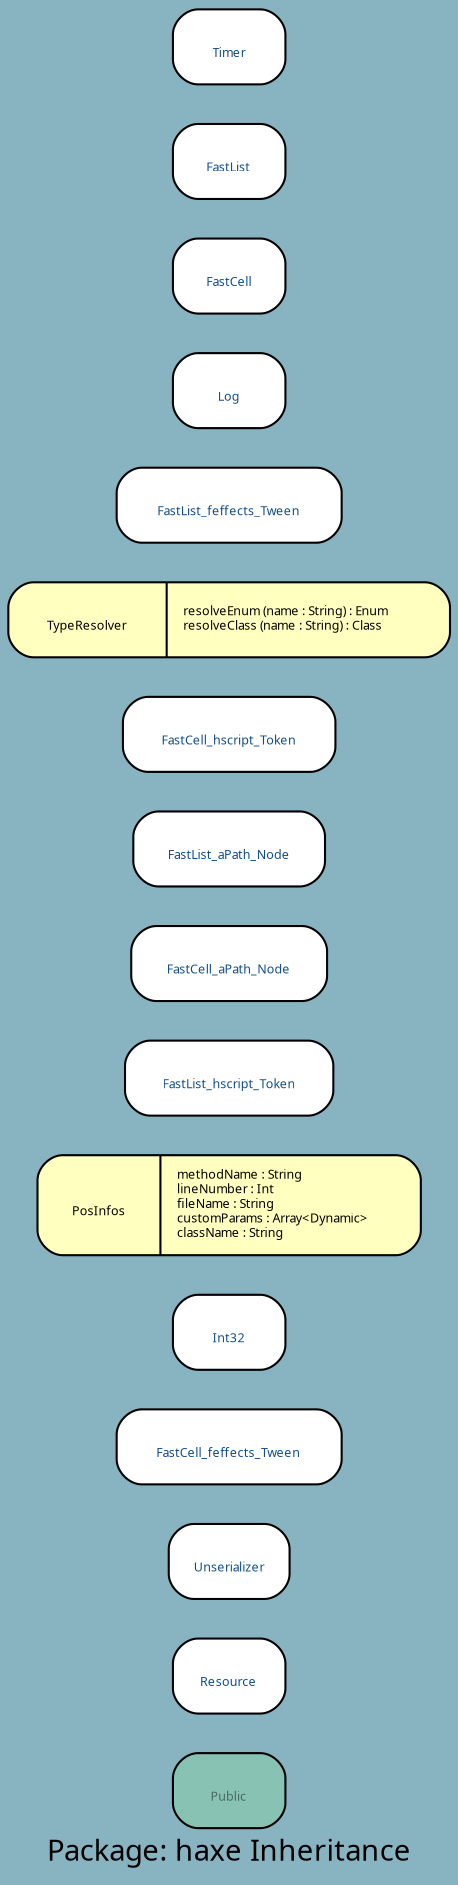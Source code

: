 digraph uml {
	graph [label="Package: haxe Inheritance", ratio=compress, rankdir=RL, smoothing=avg_dist, overlap=compress, packMode="graph", labelloc=c, fontname="DejaVu Sans Condenesed", fontsize=14, bgcolor="#88B3C1", fontcolor=black];
	node [label="\N", style="rounded,filled", fillcolor="#96c288", fontcolor="#104E8B", fontname="FFF Harmony", fontsize=6, shape=record, color=black];
	edge [fontname=Sans, fontsize=8, minlen="1.2", color=black, fontcolor=black];
	graph [lp="107,12",
		bb="0,0,214,883"];
	"haxe.Public" [label="{\nPublic}", fillcolor="#88c2b3", fontcolor="#496962", URL="../types/haxe/Public.html", tooltip="\nPublic", portPos=w, pos="107,43", rects="80,25,134,61", width="0.75", height="0.50"];
	"haxe.Resource" [label="{\nResource}", fillcolor=white, URL="../types/haxe/Resource.html", tooltip="\nResource", portPos=w, pos="107,97", rects="80,79,134,115", width="0.75", height="0.50"];
	"haxe.Unserializer" [label="{\nUnserializer}", fillcolor=white, URL="../types/haxe/Unserializer.html", tooltip="\nUnserializer", portPos=w, pos="107,151", rects="78,133,137,169", width="0.81", height="0.50"];
	"haxe.FastCell_feffects_Tween" [label="{\nFastCell_feffects_Tween}", fillcolor=white, URL="../types/haxe/FastCell_feffects_Tween.html", tooltip="\nFastCell_feffects_Tween", portPos=w, pos="107,205", rects="53,187,162,223", width="1.50", height="0.50"];
	"haxe.Int32" [label="{\nInt32}", fillcolor=white, URL="../types/haxe/Int32.html", tooltip="\nInt32", portPos=w, pos="107,259", rects="80,241,134,277", width="0.75", height="0.50"];
	"haxe.PosInfos" [label="{\nPosInfos|methodName : String\llineNumber : Int\lfileName : String\lcustomParams : Array\<Dynamic\>\lclassName : String\l}", fillcolor="#ffffbf", fontcolor=black, pos="107,319", rects="15,295,63,343 63,295,199,343", width="2.56", height="0.67"];
	"haxe.FastList_hscript_Token" [label="{\nFastList_hscript_Token}", fillcolor=white, URL="../types/haxe/FastList_hscript_Token.html", tooltip="\nFastList_hscript_Token", portPos=w, pos="107,379", rects="57,361,158,397", width="1.39", height="0.50"];
	"haxe.FastCell_aPath_Node" [label="{\nFastCell_aPath_Node}", fillcolor=white, URL="../types/haxe/FastCell_aPath_Node.html", tooltip="\nFastCell_aPath_Node", portPos=w, pos="107,433", rects="60,415,154,451", width="1.31", height="0.50"];
	"haxe.FastList_aPath_Node" [label="{\nFastList_aPath_Node}", fillcolor=white, URL="../types/haxe/FastList_aPath_Node.html", tooltip="\nFastList_aPath_Node", portPos=w, pos="107,487", rects="61,469,154,505", width="1.28", height="0.50"];
	"haxe.FastCell_hscript_Token" [label="{\nFastCell_hscript_Token}", fillcolor=white, URL="../types/haxe/FastCell_hscript_Token.html", tooltip="\nFastCell_hscript_Token", portPos=w, pos="107,541", rects="56,523,158,559", width="1.42", height="0.50"];
	"haxe.TypeResolver" [label="{\nTypeResolver|resolveEnum (name : String) : Enum\lresolveClass (name : String) : Class\l}", fillcolor="#ffffbf", fontcolor=black, pos="107,595", rects="1,577,67,613 67,577,214,613", width="2.94", height="0.50"];
	"haxe.FastList_feffects_Tween" [label="{\nFastList_feffects_Tween}", fillcolor=white, URL="../types/haxe/FastList_feffects_Tween.html", tooltip="\nFastList_feffects_Tween", portPos=w, pos="107,649", rects="53,631,161,667", width="1.50", height="0.50"];
	"haxe.Log" [label="{\nLog}", fillcolor=white, URL="../types/haxe/Log.html", tooltip="\nLog", portPos=w, pos="107,703", rects="80,685,134,721", width="0.75", height="0.50"];
	"haxe.FastCell" [label="{\nFastCell}", fillcolor=white, URL="../types/haxe/FastCell.html", tooltip="\nFastCell", portPos=w, pos="107,757", rects="80,739,134,775", width="0.75", height="0.50"];
	"haxe.FastList" [label="{\nFastList}", fillcolor=white, URL="../types/haxe/FastList.html", tooltip="\nFastList", portPos=w, pos="107,811", rects="80,793,134,829", width="0.75", height="0.50"];
	"haxe.Timer" [label="{\nTimer}", fillcolor=white, URL="../types/haxe/Timer.html", tooltip="\nTimer", portPos=w, pos="107,865", rects="80,847,134,883", width="0.75", height="0.50"];
}
